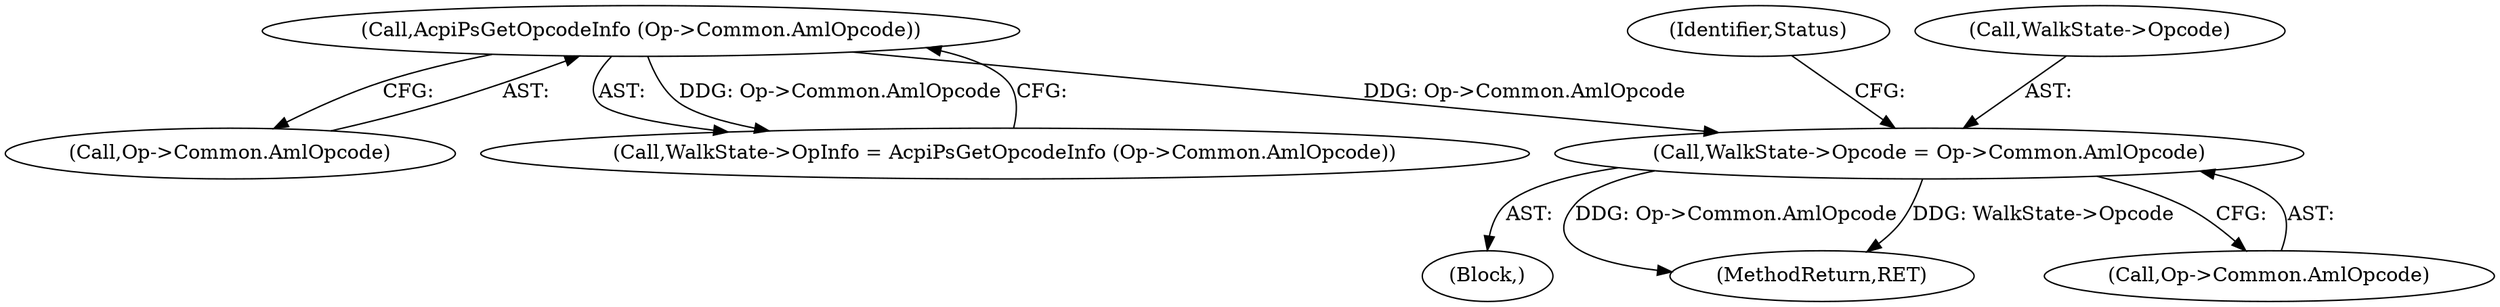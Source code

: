 digraph "0_acpica_4a0243ecb4c94e2d73510d096c5ea4d0711fc6c0@pointer" {
"1000153" [label="(Call,WalkState->Opcode = Op->Common.AmlOpcode)"];
"1000147" [label="(Call,AcpiPsGetOpcodeInfo (Op->Common.AmlOpcode))"];
"1000137" [label="(Block,)"];
"1000253" [label="(MethodReturn,RET)"];
"1000148" [label="(Call,Op->Common.AmlOpcode)"];
"1000153" [label="(Call,WalkState->Opcode = Op->Common.AmlOpcode)"];
"1000163" [label="(Identifier,Status)"];
"1000147" [label="(Call,AcpiPsGetOpcodeInfo (Op->Common.AmlOpcode))"];
"1000154" [label="(Call,WalkState->Opcode)"];
"1000157" [label="(Call,Op->Common.AmlOpcode)"];
"1000143" [label="(Call,WalkState->OpInfo = AcpiPsGetOpcodeInfo (Op->Common.AmlOpcode))"];
"1000153" -> "1000137"  [label="AST: "];
"1000153" -> "1000157"  [label="CFG: "];
"1000154" -> "1000153"  [label="AST: "];
"1000157" -> "1000153"  [label="AST: "];
"1000163" -> "1000153"  [label="CFG: "];
"1000153" -> "1000253"  [label="DDG: Op->Common.AmlOpcode"];
"1000153" -> "1000253"  [label="DDG: WalkState->Opcode"];
"1000147" -> "1000153"  [label="DDG: Op->Common.AmlOpcode"];
"1000147" -> "1000143"  [label="AST: "];
"1000147" -> "1000148"  [label="CFG: "];
"1000148" -> "1000147"  [label="AST: "];
"1000143" -> "1000147"  [label="CFG: "];
"1000147" -> "1000143"  [label="DDG: Op->Common.AmlOpcode"];
}

